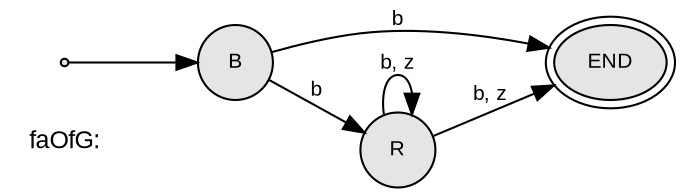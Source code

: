 digraph finite_state_machine {

  rankdir = LR;

  node [fontname = Arial fontsize = 10 style = filled fillcolor = gray90]
  "faOfG:" [shape = none style = "" fontsize = 12];
  node [shape = point]; START; // shape for START node
  node [shape = ellipse peripheries = 2] "END"; // shape for final nodes
  node [shape = circle peripheries = 1];  // shape for non-final nodes
  START -> "B";

  "B" -> "END" [label = "b" fontname = Arial fontsize = 10]; 
  "B" -> "R" [label = "b" fontname = Arial fontsize = 10]; 
  "R" -> "END" [label = "b, z" fontname = Arial fontsize = 10]; 
  "R" -> "R" [label = "b, z" fontname = Arial fontsize = 10]; 

}
